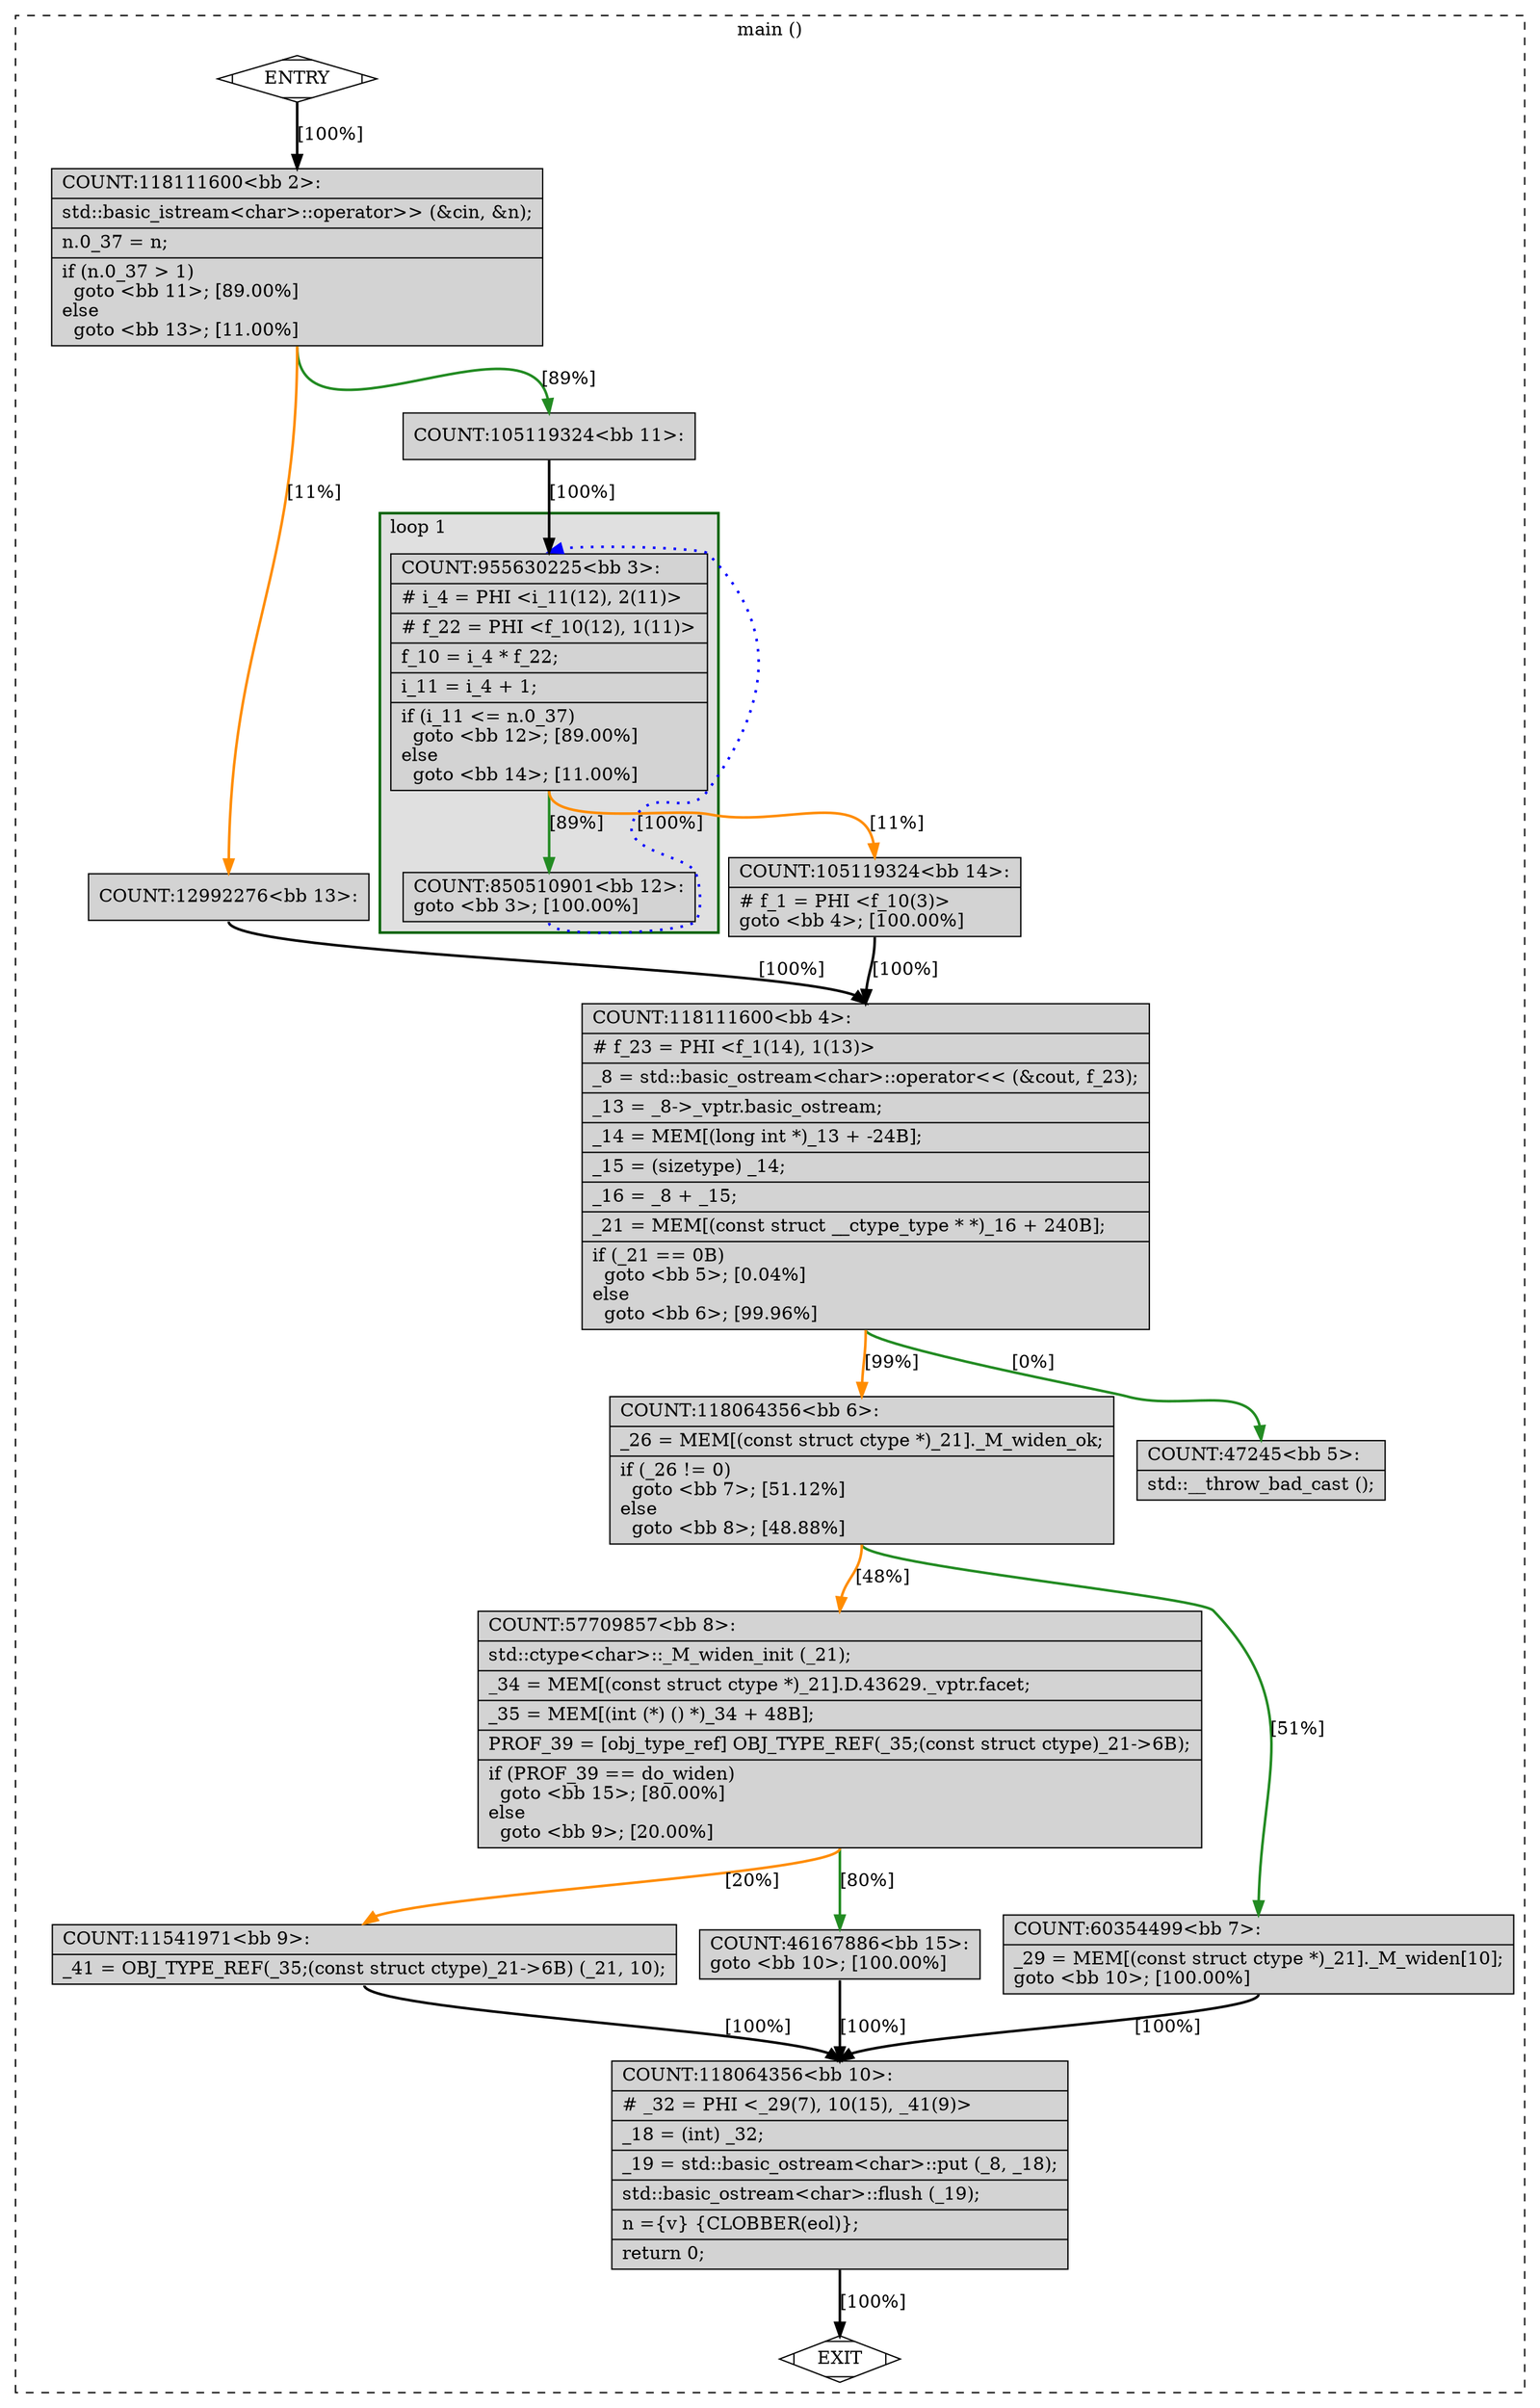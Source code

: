 digraph "lab1.cpp.152t.loopinit" {
overlap=false;
subgraph "cluster_main" {
	style="dashed";
	color="black";
	label="main ()";
	subgraph cluster_2057_1 {
	style="filled";
	color="darkgreen";
	fillcolor="grey88";
	label="loop 1";
	labeljust=l;
	penwidth=2;
	fn_2057_basic_block_3 [shape=record,style=filled,fillcolor=lightgrey,label="{COUNT:955630225\<bb\ 3\>:\l\
|#\ i_4\ =\ PHI\ \<i_11(12),\ 2(11)\>\l\
|#\ f_22\ =\ PHI\ \<f_10(12),\ 1(11)\>\l\
|f_10\ =\ i_4\ *\ f_22;\l\
|i_11\ =\ i_4\ +\ 1;\l\
|if\ (i_11\ \<=\ n.0_37)\l\
\ \ goto\ \<bb\ 12\>;\ [89.00%]\l\
else\l\
\ \ goto\ \<bb\ 14\>;\ [11.00%]\l\
}"];

	fn_2057_basic_block_12 [shape=record,style=filled,fillcolor=lightgrey,label="{COUNT:850510901\<bb\ 12\>:\l\
goto\ \<bb\ 3\>;\ [100.00%]\l\
}"];

	}
	fn_2057_basic_block_0 [shape=Mdiamond,style=filled,fillcolor=white,label="ENTRY"];

	fn_2057_basic_block_1 [shape=Mdiamond,style=filled,fillcolor=white,label="EXIT"];

	fn_2057_basic_block_2 [shape=record,style=filled,fillcolor=lightgrey,label="{COUNT:118111600\<bb\ 2\>:\l\
|std::basic_istream\<char\>::operator\>\>\ (&cin,\ &n);\l\
|n.0_37\ =\ n;\l\
|if\ (n.0_37\ \>\ 1)\l\
\ \ goto\ \<bb\ 11\>;\ [89.00%]\l\
else\l\
\ \ goto\ \<bb\ 13\>;\ [11.00%]\l\
}"];

	fn_2057_basic_block_11 [shape=record,style=filled,fillcolor=lightgrey,label="{COUNT:105119324\<bb\ 11\>:\l\
}"];

	fn_2057_basic_block_14 [shape=record,style=filled,fillcolor=lightgrey,label="{COUNT:105119324\<bb\ 14\>:\l\
|#\ f_1\ =\ PHI\ \<f_10(3)\>\l\
goto\ \<bb\ 4\>;\ [100.00%]\l\
}"];

	fn_2057_basic_block_13 [shape=record,style=filled,fillcolor=lightgrey,label="{COUNT:12992276\<bb\ 13\>:\l\
}"];

	fn_2057_basic_block_4 [shape=record,style=filled,fillcolor=lightgrey,label="{COUNT:118111600\<bb\ 4\>:\l\
|#\ f_23\ =\ PHI\ \<f_1(14),\ 1(13)\>\l\
|_8\ =\ std::basic_ostream\<char\>::operator\<\<\ (&cout,\ f_23);\l\
|_13\ =\ _8-\>_vptr.basic_ostream;\l\
|_14\ =\ MEM[(long\ int\ *)_13\ +\ -24B];\l\
|_15\ =\ (sizetype)\ _14;\l\
|_16\ =\ _8\ +\ _15;\l\
|_21\ =\ MEM[(const\ struct\ __ctype_type\ *\ *)_16\ +\ 240B];\l\
|if\ (_21\ ==\ 0B)\l\
\ \ goto\ \<bb\ 5\>;\ [0.04%]\l\
else\l\
\ \ goto\ \<bb\ 6\>;\ [99.96%]\l\
}"];

	fn_2057_basic_block_5 [shape=record,style=filled,fillcolor=lightgrey,label="{COUNT:47245\<bb\ 5\>:\l\
|std::__throw_bad_cast\ ();\l\
}"];

	fn_2057_basic_block_6 [shape=record,style=filled,fillcolor=lightgrey,label="{COUNT:118064356\<bb\ 6\>:\l\
|_26\ =\ MEM[(const\ struct\ ctype\ *)_21]._M_widen_ok;\l\
|if\ (_26\ !=\ 0)\l\
\ \ goto\ \<bb\ 7\>;\ [51.12%]\l\
else\l\
\ \ goto\ \<bb\ 8\>;\ [48.88%]\l\
}"];

	fn_2057_basic_block_7 [shape=record,style=filled,fillcolor=lightgrey,label="{COUNT:60354499\<bb\ 7\>:\l\
|_29\ =\ MEM[(const\ struct\ ctype\ *)_21]._M_widen[10];\l\
goto\ \<bb\ 10\>;\ [100.00%]\l\
}"];

	fn_2057_basic_block_8 [shape=record,style=filled,fillcolor=lightgrey,label="{COUNT:57709857\<bb\ 8\>:\l\
|std::ctype\<char\>::_M_widen_init\ (_21);\l\
|_34\ =\ MEM[(const\ struct\ ctype\ *)_21].D.43629._vptr.facet;\l\
|_35\ =\ MEM[(int\ (*)\ ()\ *)_34\ +\ 48B];\l\
|PROF_39\ =\ [obj_type_ref]\ OBJ_TYPE_REF(_35;(const\ struct\ ctype)_21-\>6B);\l\
|if\ (PROF_39\ ==\ do_widen)\l\
\ \ goto\ \<bb\ 15\>;\ [80.00%]\l\
else\l\
\ \ goto\ \<bb\ 9\>;\ [20.00%]\l\
}"];

	fn_2057_basic_block_15 [shape=record,style=filled,fillcolor=lightgrey,label="{COUNT:46167886\<bb\ 15\>:\l\
goto\ \<bb\ 10\>;\ [100.00%]\l\
}"];

	fn_2057_basic_block_9 [shape=record,style=filled,fillcolor=lightgrey,label="{COUNT:11541971\<bb\ 9\>:\l\
|_41\ =\ OBJ_TYPE_REF(_35;(const\ struct\ ctype)_21-\>6B)\ (_21,\ 10);\l\
}"];

	fn_2057_basic_block_10 [shape=record,style=filled,fillcolor=lightgrey,label="{COUNT:118064356\<bb\ 10\>:\l\
|#\ _32\ =\ PHI\ \<_29(7),\ 10(15),\ _41(9)\>\l\
|_18\ =\ (int)\ _32;\l\
|_19\ =\ std::basic_ostream\<char\>::put\ (_8,\ _18);\l\
|std::basic_ostream\<char\>::flush\ (_19);\l\
|n\ =\{v\}\ \{CLOBBER(eol)\};\l\
|return\ 0;\l\
}"];

	fn_2057_basic_block_0:s -> fn_2057_basic_block_2:n [style="solid,bold",color=black,weight=100,constraint=true,label="[100%]"];
	fn_2057_basic_block_2:s -> fn_2057_basic_block_11:n [style="solid,bold",color=forestgreen,weight=10,constraint=true,label="[89%]"];
	fn_2057_basic_block_2:s -> fn_2057_basic_block_13:n [style="solid,bold",color=darkorange,weight=10,constraint=true,label="[11%]"];
	fn_2057_basic_block_11:s -> fn_2057_basic_block_3:n [style="solid,bold",color=black,weight=100,constraint=true,label="[100%]"];
	fn_2057_basic_block_3:s -> fn_2057_basic_block_12:n [style="solid,bold",color=forestgreen,weight=10,constraint=true,label="[89%]"];
	fn_2057_basic_block_3:s -> fn_2057_basic_block_14:n [style="solid,bold",color=darkorange,weight=10,constraint=true,label="[11%]"];
	fn_2057_basic_block_14:s -> fn_2057_basic_block_4:n [style="solid,bold",color=black,weight=100,constraint=true,label="[100%]"];
	fn_2057_basic_block_12:s -> fn_2057_basic_block_3:n [style="dotted,bold",color=blue,weight=10,constraint=false,label="[100%]"];
	fn_2057_basic_block_13:s -> fn_2057_basic_block_4:n [style="solid,bold",color=black,weight=100,constraint=true,label="[100%]"];
	fn_2057_basic_block_4:s -> fn_2057_basic_block_5:n [style="solid,bold",color=forestgreen,weight=10,constraint=true,label="[0%]"];
	fn_2057_basic_block_4:s -> fn_2057_basic_block_6:n [style="solid,bold",color=darkorange,weight=10,constraint=true,label="[99%]"];
	fn_2057_basic_block_6:s -> fn_2057_basic_block_7:n [style="solid,bold",color=forestgreen,weight=10,constraint=true,label="[51%]"];
	fn_2057_basic_block_6:s -> fn_2057_basic_block_8:n [style="solid,bold",color=darkorange,weight=10,constraint=true,label="[48%]"];
	fn_2057_basic_block_7:s -> fn_2057_basic_block_10:n [style="solid,bold",color=black,weight=100,constraint=true,label="[100%]"];
	fn_2057_basic_block_8:s -> fn_2057_basic_block_15:n [style="solid,bold",color=forestgreen,weight=10,constraint=true,label="[80%]"];
	fn_2057_basic_block_8:s -> fn_2057_basic_block_9:n [style="solid,bold",color=darkorange,weight=10,constraint=true,label="[20%]"];
	fn_2057_basic_block_15:s -> fn_2057_basic_block_10:n [style="solid,bold",color=black,weight=100,constraint=true,label="[100%]"];
	fn_2057_basic_block_9:s -> fn_2057_basic_block_10:n [style="solid,bold",color=black,weight=100,constraint=true,label="[100%]"];
	fn_2057_basic_block_10:s -> fn_2057_basic_block_1:n [style="solid,bold",color=black,weight=10,constraint=true,label="[100%]"];
	fn_2057_basic_block_0:s -> fn_2057_basic_block_1:n [style="invis",constraint=true];
}
}
